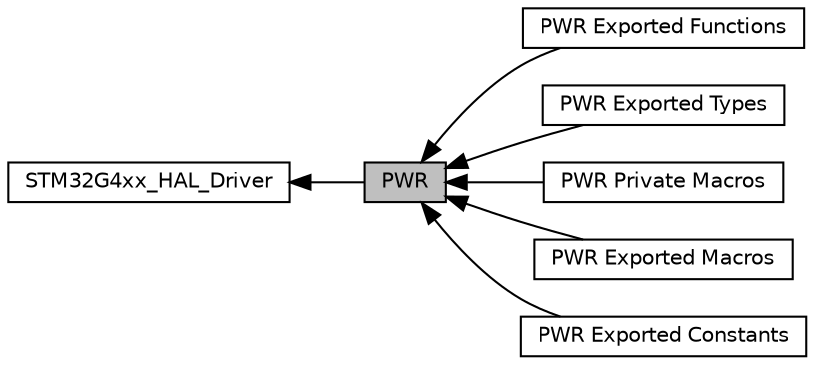 digraph "PWR"
{
  edge [fontname="Helvetica",fontsize="10",labelfontname="Helvetica",labelfontsize="10"];
  node [fontname="Helvetica",fontsize="10",shape=box];
  rankdir=LR;
  Node7 [label="PWR Exported Functions",height=0.2,width=0.4,color="black", fillcolor="white", style="filled",URL="$group__PWR__Exported__Functions.html",tooltip=" "];
  Node3 [label="PWR Exported Types",height=0.2,width=0.4,color="black", fillcolor="white", style="filled",URL="$group__PWR__Exported__Types.html",tooltip=" "];
  Node6 [label="PWR Private Macros",height=0.2,width=0.4,color="black", fillcolor="white", style="filled",URL="$group__PWR__Private__Macros.html",tooltip=" "];
  Node5 [label="PWR Exported Macros",height=0.2,width=0.4,color="black", fillcolor="white", style="filled",URL="$group__PWR__Exported__Macros.html",tooltip=" "];
  Node4 [label="PWR Exported Constants",height=0.2,width=0.4,color="black", fillcolor="white", style="filled",URL="$group__PWR__Exported__Constants.html",tooltip=" "];
  Node1 [label="PWR",height=0.2,width=0.4,color="black", fillcolor="grey75", style="filled", fontcolor="black",tooltip="PWR HAL module driver."];
  Node2 [label="STM32G4xx_HAL_Driver",height=0.2,width=0.4,color="black", fillcolor="white", style="filled",URL="$group__STM32G4xx__HAL__Driver.html",tooltip=" "];
  Node2->Node1 [shape=plaintext, dir="back", style="solid"];
  Node1->Node3 [shape=plaintext, dir="back", style="solid"];
  Node1->Node4 [shape=plaintext, dir="back", style="solid"];
  Node1->Node5 [shape=plaintext, dir="back", style="solid"];
  Node1->Node6 [shape=plaintext, dir="back", style="solid"];
  Node1->Node7 [shape=plaintext, dir="back", style="solid"];
}
